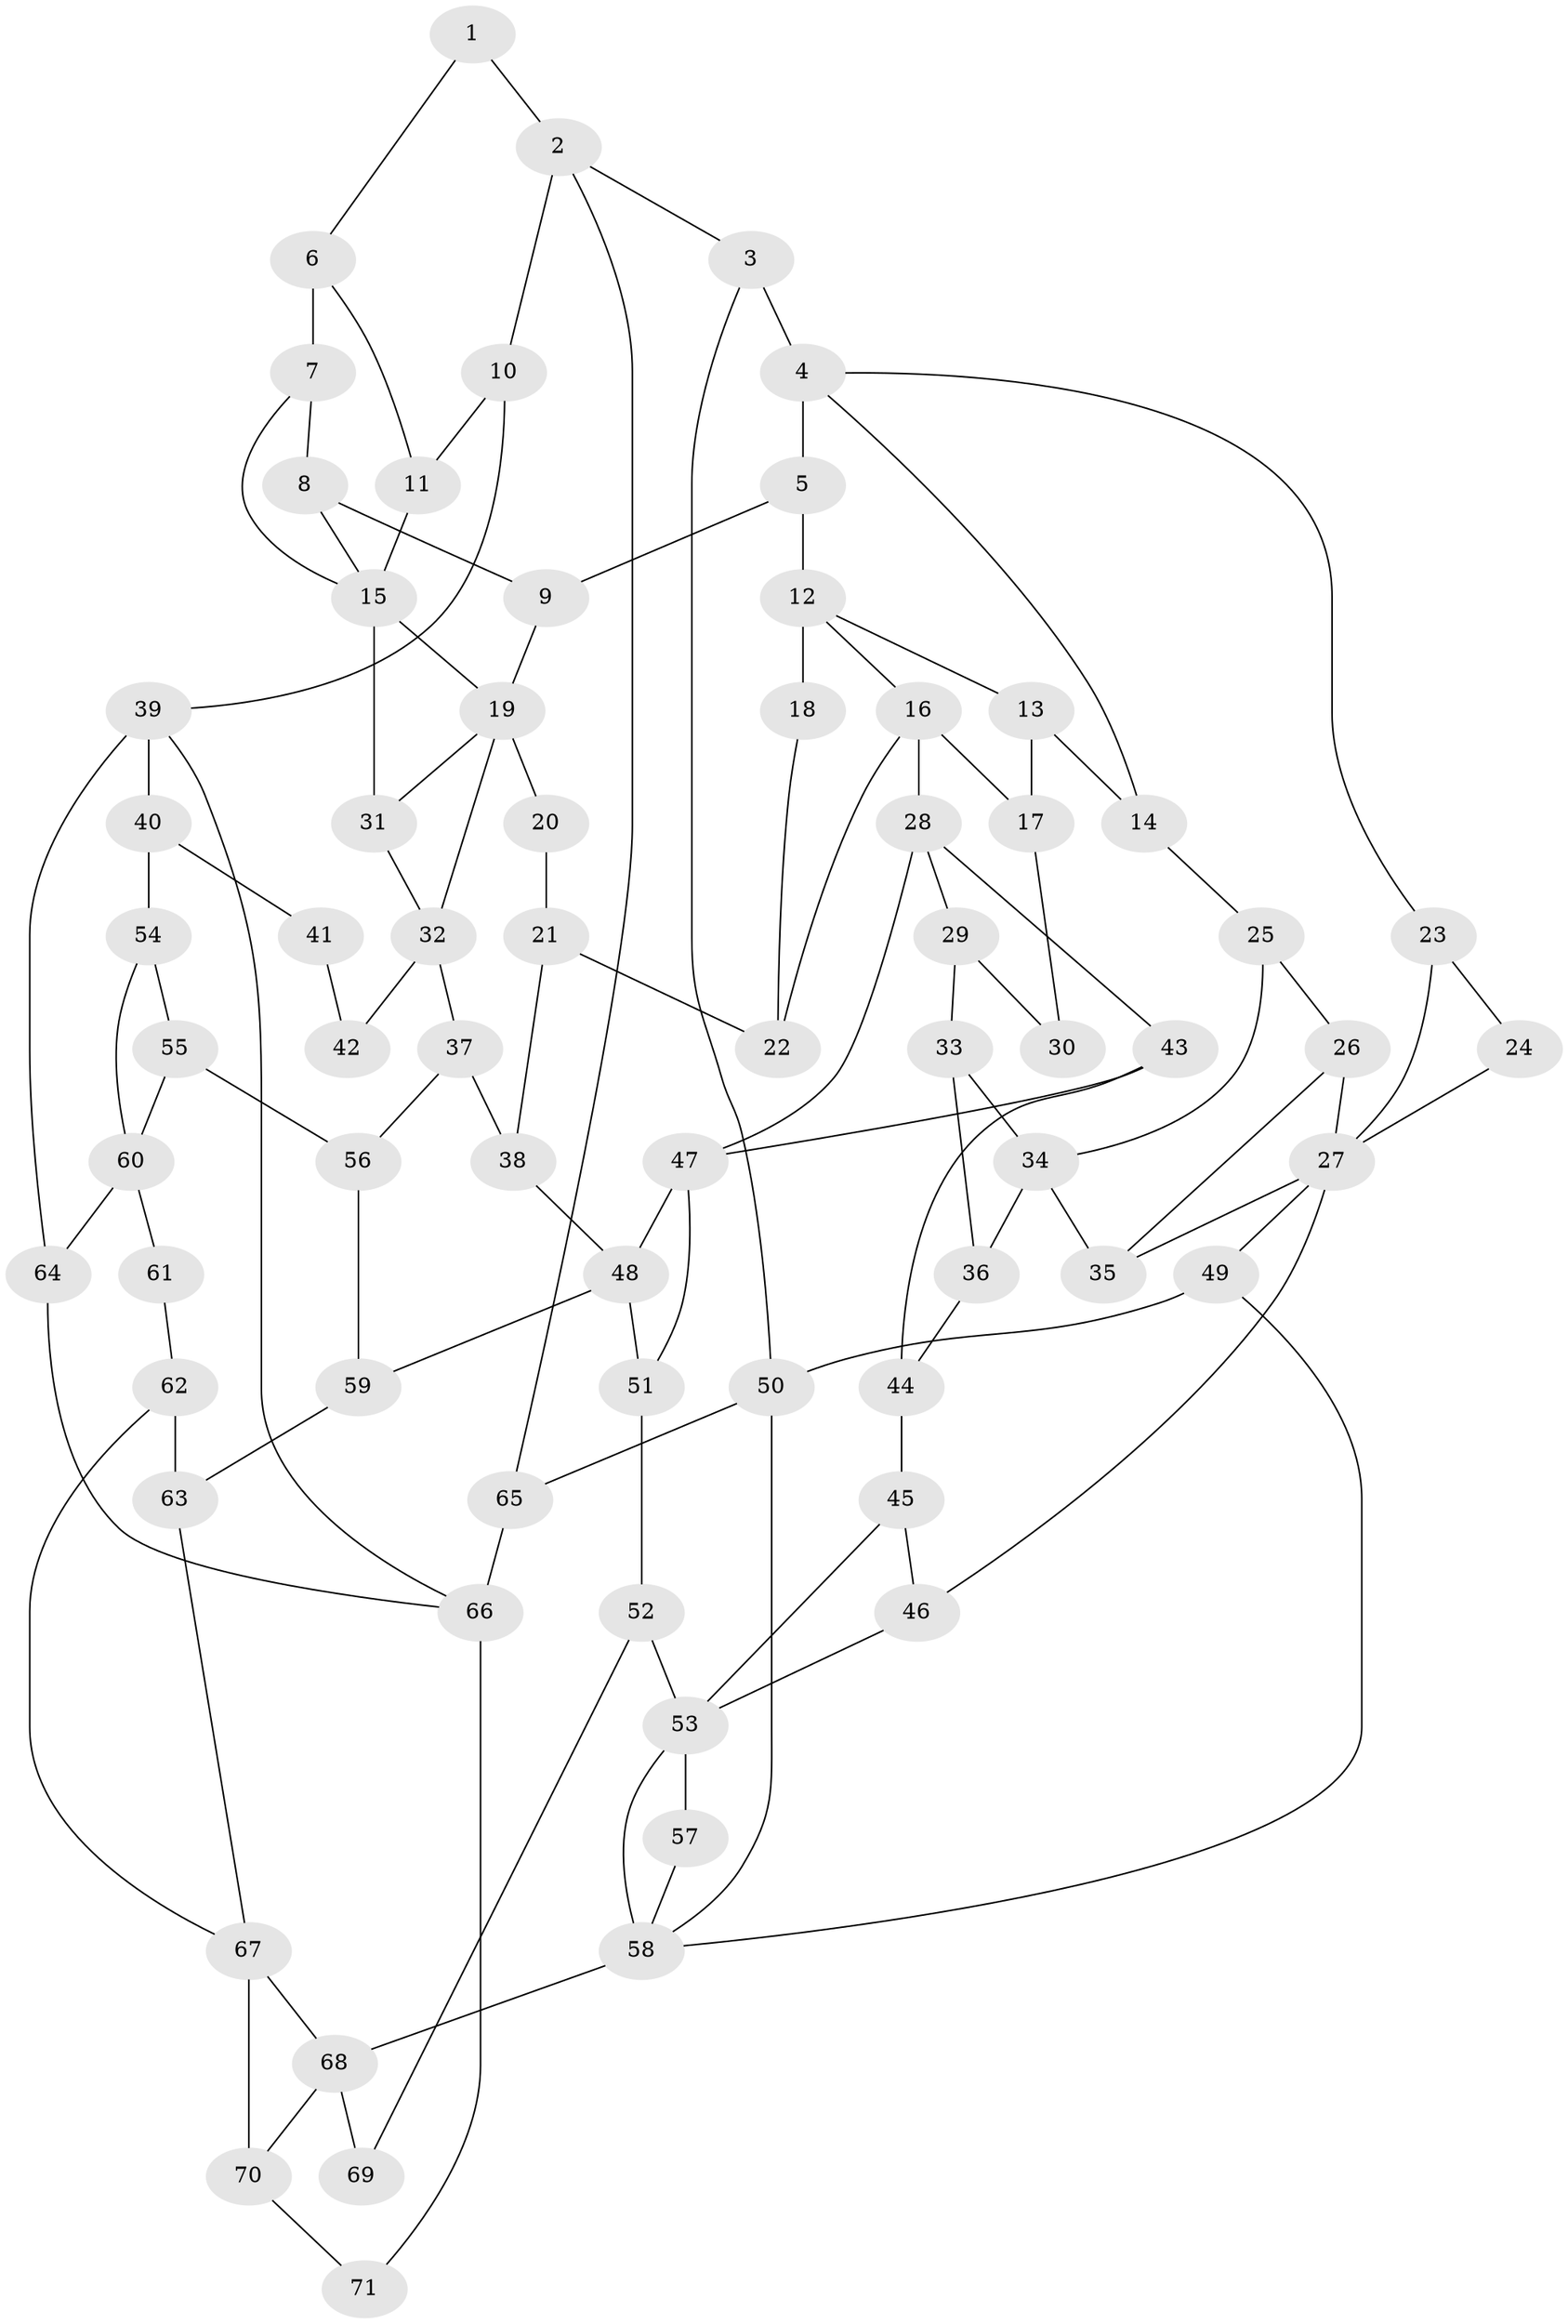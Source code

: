 // original degree distribution, {3: 0.02112676056338028, 6: 0.22535211267605634, 4: 0.22535211267605634, 5: 0.528169014084507}
// Generated by graph-tools (version 1.1) at 2025/54/03/04/25 22:54:25]
// undirected, 71 vertices, 114 edges
graph export_dot {
  node [color=gray90,style=filled];
  1;
  2;
  3;
  4;
  5;
  6;
  7;
  8;
  9;
  10;
  11;
  12;
  13;
  14;
  15;
  16;
  17;
  18;
  19;
  20;
  21;
  22;
  23;
  24;
  25;
  26;
  27;
  28;
  29;
  30;
  31;
  32;
  33;
  34;
  35;
  36;
  37;
  38;
  39;
  40;
  41;
  42;
  43;
  44;
  45;
  46;
  47;
  48;
  49;
  50;
  51;
  52;
  53;
  54;
  55;
  56;
  57;
  58;
  59;
  60;
  61;
  62;
  63;
  64;
  65;
  66;
  67;
  68;
  69;
  70;
  71;
  1 -- 2 [weight=1.0];
  1 -- 6 [weight=1.0];
  2 -- 3 [weight=1.0];
  2 -- 10 [weight=1.0];
  2 -- 65 [weight=1.0];
  3 -- 4 [weight=2.0];
  3 -- 50 [weight=1.0];
  4 -- 5 [weight=1.0];
  4 -- 14 [weight=1.0];
  4 -- 23 [weight=1.0];
  5 -- 9 [weight=1.0];
  5 -- 12 [weight=2.0];
  6 -- 7 [weight=4.0];
  6 -- 11 [weight=1.0];
  7 -- 8 [weight=1.0];
  7 -- 15 [weight=1.0];
  8 -- 9 [weight=1.0];
  8 -- 15 [weight=1.0];
  9 -- 19 [weight=1.0];
  10 -- 11 [weight=1.0];
  10 -- 39 [weight=1.0];
  11 -- 15 [weight=1.0];
  12 -- 13 [weight=1.0];
  12 -- 16 [weight=1.0];
  12 -- 18 [weight=2.0];
  13 -- 14 [weight=1.0];
  13 -- 17 [weight=1.0];
  14 -- 25 [weight=1.0];
  15 -- 19 [weight=1.0];
  15 -- 31 [weight=1.0];
  16 -- 17 [weight=1.0];
  16 -- 22 [weight=1.0];
  16 -- 28 [weight=2.0];
  17 -- 30 [weight=1.0];
  18 -- 22 [weight=1.0];
  19 -- 20 [weight=2.0];
  19 -- 31 [weight=1.0];
  19 -- 32 [weight=1.0];
  20 -- 21 [weight=1.0];
  21 -- 22 [weight=1.0];
  21 -- 38 [weight=1.0];
  23 -- 24 [weight=1.0];
  23 -- 27 [weight=1.0];
  24 -- 27 [weight=1.0];
  25 -- 26 [weight=1.0];
  25 -- 34 [weight=1.0];
  26 -- 27 [weight=1.0];
  26 -- 35 [weight=1.0];
  27 -- 35 [weight=1.0];
  27 -- 46 [weight=1.0];
  27 -- 49 [weight=1.0];
  28 -- 29 [weight=2.0];
  28 -- 43 [weight=1.0];
  28 -- 47 [weight=1.0];
  29 -- 30 [weight=2.0];
  29 -- 33 [weight=2.0];
  31 -- 32 [weight=1.0];
  32 -- 37 [weight=1.0];
  32 -- 42 [weight=2.0];
  33 -- 34 [weight=3.0];
  33 -- 36 [weight=1.0];
  34 -- 35 [weight=1.0];
  34 -- 36 [weight=1.0];
  36 -- 44 [weight=1.0];
  37 -- 38 [weight=1.0];
  37 -- 56 [weight=1.0];
  38 -- 48 [weight=1.0];
  39 -- 40 [weight=2.0];
  39 -- 64 [weight=2.0];
  39 -- 66 [weight=1.0];
  40 -- 41 [weight=2.0];
  40 -- 54 [weight=1.0];
  41 -- 42 [weight=4.0];
  43 -- 44 [weight=1.0];
  43 -- 47 [weight=1.0];
  44 -- 45 [weight=1.0];
  45 -- 46 [weight=1.0];
  45 -- 53 [weight=1.0];
  46 -- 53 [weight=1.0];
  47 -- 48 [weight=1.0];
  47 -- 51 [weight=1.0];
  48 -- 51 [weight=1.0];
  48 -- 59 [weight=1.0];
  49 -- 50 [weight=1.0];
  49 -- 58 [weight=1.0];
  50 -- 58 [weight=1.0];
  50 -- 65 [weight=1.0];
  51 -- 52 [weight=1.0];
  52 -- 53 [weight=1.0];
  52 -- 69 [weight=1.0];
  53 -- 57 [weight=2.0];
  53 -- 58 [weight=1.0];
  54 -- 55 [weight=1.0];
  54 -- 60 [weight=1.0];
  55 -- 56 [weight=1.0];
  55 -- 60 [weight=1.0];
  56 -- 59 [weight=1.0];
  57 -- 58 [weight=1.0];
  58 -- 68 [weight=2.0];
  59 -- 63 [weight=1.0];
  60 -- 61 [weight=2.0];
  60 -- 64 [weight=2.0];
  61 -- 62 [weight=1.0];
  62 -- 63 [weight=1.0];
  62 -- 67 [weight=1.0];
  63 -- 67 [weight=1.0];
  64 -- 66 [weight=1.0];
  65 -- 66 [weight=2.0];
  66 -- 71 [weight=2.0];
  67 -- 68 [weight=1.0];
  67 -- 70 [weight=3.0];
  68 -- 69 [weight=2.0];
  68 -- 70 [weight=1.0];
  70 -- 71 [weight=2.0];
}
